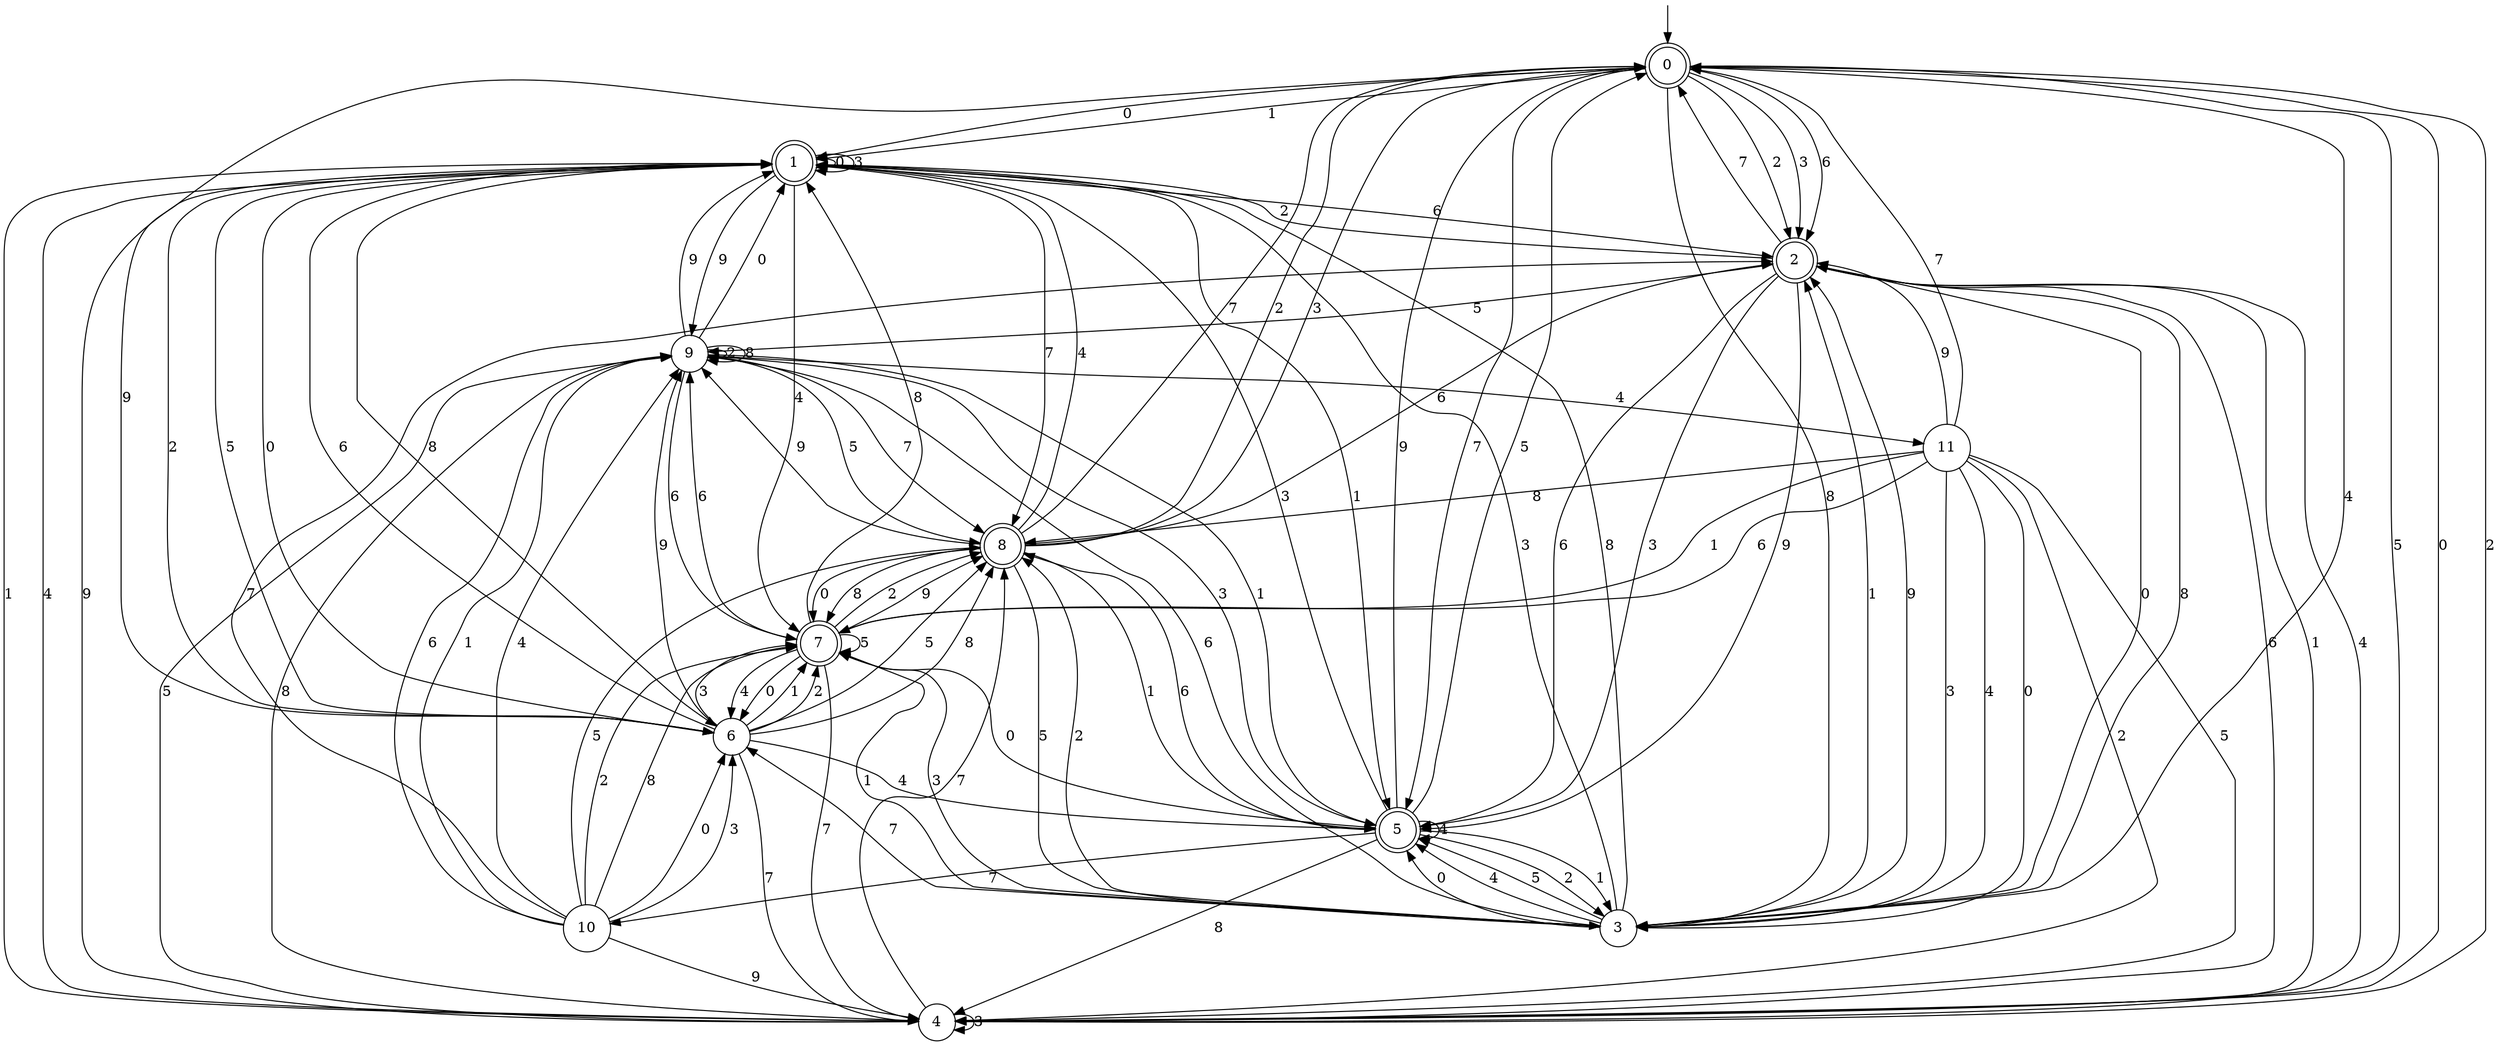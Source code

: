 digraph g {

	s0 [shape="doublecircle" label="0"];
	s1 [shape="doublecircle" label="1"];
	s2 [shape="doublecircle" label="2"];
	s3 [shape="circle" label="3"];
	s4 [shape="circle" label="4"];
	s5 [shape="doublecircle" label="5"];
	s6 [shape="circle" label="6"];
	s7 [shape="doublecircle" label="7"];
	s8 [shape="doublecircle" label="8"];
	s9 [shape="circle" label="9"];
	s10 [shape="circle" label="10"];
	s11 [shape="circle" label="11"];
	s0 -> s1 [label="0"];
	s0 -> s1 [label="1"];
	s0 -> s2 [label="2"];
	s0 -> s2 [label="3"];
	s0 -> s3 [label="4"];
	s0 -> s4 [label="5"];
	s0 -> s2 [label="6"];
	s0 -> s5 [label="7"];
	s0 -> s3 [label="8"];
	s0 -> s6 [label="9"];
	s1 -> s1 [label="0"];
	s1 -> s5 [label="1"];
	s1 -> s6 [label="2"];
	s1 -> s1 [label="3"];
	s1 -> s7 [label="4"];
	s1 -> s6 [label="5"];
	s1 -> s2 [label="6"];
	s1 -> s8 [label="7"];
	s1 -> s6 [label="8"];
	s1 -> s9 [label="9"];
	s2 -> s3 [label="0"];
	s2 -> s4 [label="1"];
	s2 -> s1 [label="2"];
	s2 -> s5 [label="3"];
	s2 -> s4 [label="4"];
	s2 -> s9 [label="5"];
	s2 -> s5 [label="6"];
	s2 -> s0 [label="7"];
	s2 -> s3 [label="8"];
	s2 -> s5 [label="9"];
	s3 -> s5 [label="0"];
	s3 -> s2 [label="1"];
	s3 -> s8 [label="2"];
	s3 -> s1 [label="3"];
	s3 -> s5 [label="4"];
	s3 -> s5 [label="5"];
	s3 -> s9 [label="6"];
	s3 -> s6 [label="7"];
	s3 -> s1 [label="8"];
	s3 -> s2 [label="9"];
	s4 -> s0 [label="0"];
	s4 -> s1 [label="1"];
	s4 -> s0 [label="2"];
	s4 -> s4 [label="3"];
	s4 -> s1 [label="4"];
	s4 -> s9 [label="5"];
	s4 -> s2 [label="6"];
	s4 -> s8 [label="7"];
	s4 -> s9 [label="8"];
	s4 -> s1 [label="9"];
	s5 -> s7 [label="0"];
	s5 -> s3 [label="1"];
	s5 -> s3 [label="2"];
	s5 -> s1 [label="3"];
	s5 -> s5 [label="4"];
	s5 -> s0 [label="5"];
	s5 -> s8 [label="6"];
	s5 -> s10 [label="7"];
	s5 -> s4 [label="8"];
	s5 -> s0 [label="9"];
	s6 -> s1 [label="0"];
	s6 -> s7 [label="1"];
	s6 -> s7 [label="2"];
	s6 -> s7 [label="3"];
	s6 -> s5 [label="4"];
	s6 -> s8 [label="5"];
	s6 -> s1 [label="6"];
	s6 -> s4 [label="7"];
	s6 -> s8 [label="8"];
	s6 -> s9 [label="9"];
	s7 -> s6 [label="0"];
	s7 -> s3 [label="1"];
	s7 -> s8 [label="2"];
	s7 -> s3 [label="3"];
	s7 -> s6 [label="4"];
	s7 -> s7 [label="5"];
	s7 -> s9 [label="6"];
	s7 -> s4 [label="7"];
	s7 -> s1 [label="8"];
	s7 -> s8 [label="9"];
	s8 -> s7 [label="0"];
	s8 -> s5 [label="1"];
	s8 -> s0 [label="2"];
	s8 -> s0 [label="3"];
	s8 -> s1 [label="4"];
	s8 -> s3 [label="5"];
	s8 -> s2 [label="6"];
	s8 -> s0 [label="7"];
	s8 -> s7 [label="8"];
	s8 -> s9 [label="9"];
	s9 -> s1 [label="0"];
	s9 -> s5 [label="1"];
	s9 -> s9 [label="2"];
	s9 -> s5 [label="3"];
	s9 -> s11 [label="4"];
	s9 -> s8 [label="5"];
	s9 -> s7 [label="6"];
	s9 -> s8 [label="7"];
	s9 -> s9 [label="8"];
	s9 -> s1 [label="9"];
	s10 -> s6 [label="0"];
	s10 -> s9 [label="1"];
	s10 -> s7 [label="2"];
	s10 -> s6 [label="3"];
	s10 -> s9 [label="4"];
	s10 -> s8 [label="5"];
	s10 -> s9 [label="6"];
	s10 -> s2 [label="7"];
	s10 -> s7 [label="8"];
	s10 -> s4 [label="9"];
	s11 -> s3 [label="0"];
	s11 -> s7 [label="1"];
	s11 -> s4 [label="2"];
	s11 -> s3 [label="3"];
	s11 -> s3 [label="4"];
	s11 -> s4 [label="5"];
	s11 -> s7 [label="6"];
	s11 -> s0 [label="7"];
	s11 -> s8 [label="8"];
	s11 -> s2 [label="9"];

__start0 [label="" shape="none" width="0" height="0"];
__start0 -> s0;

}

